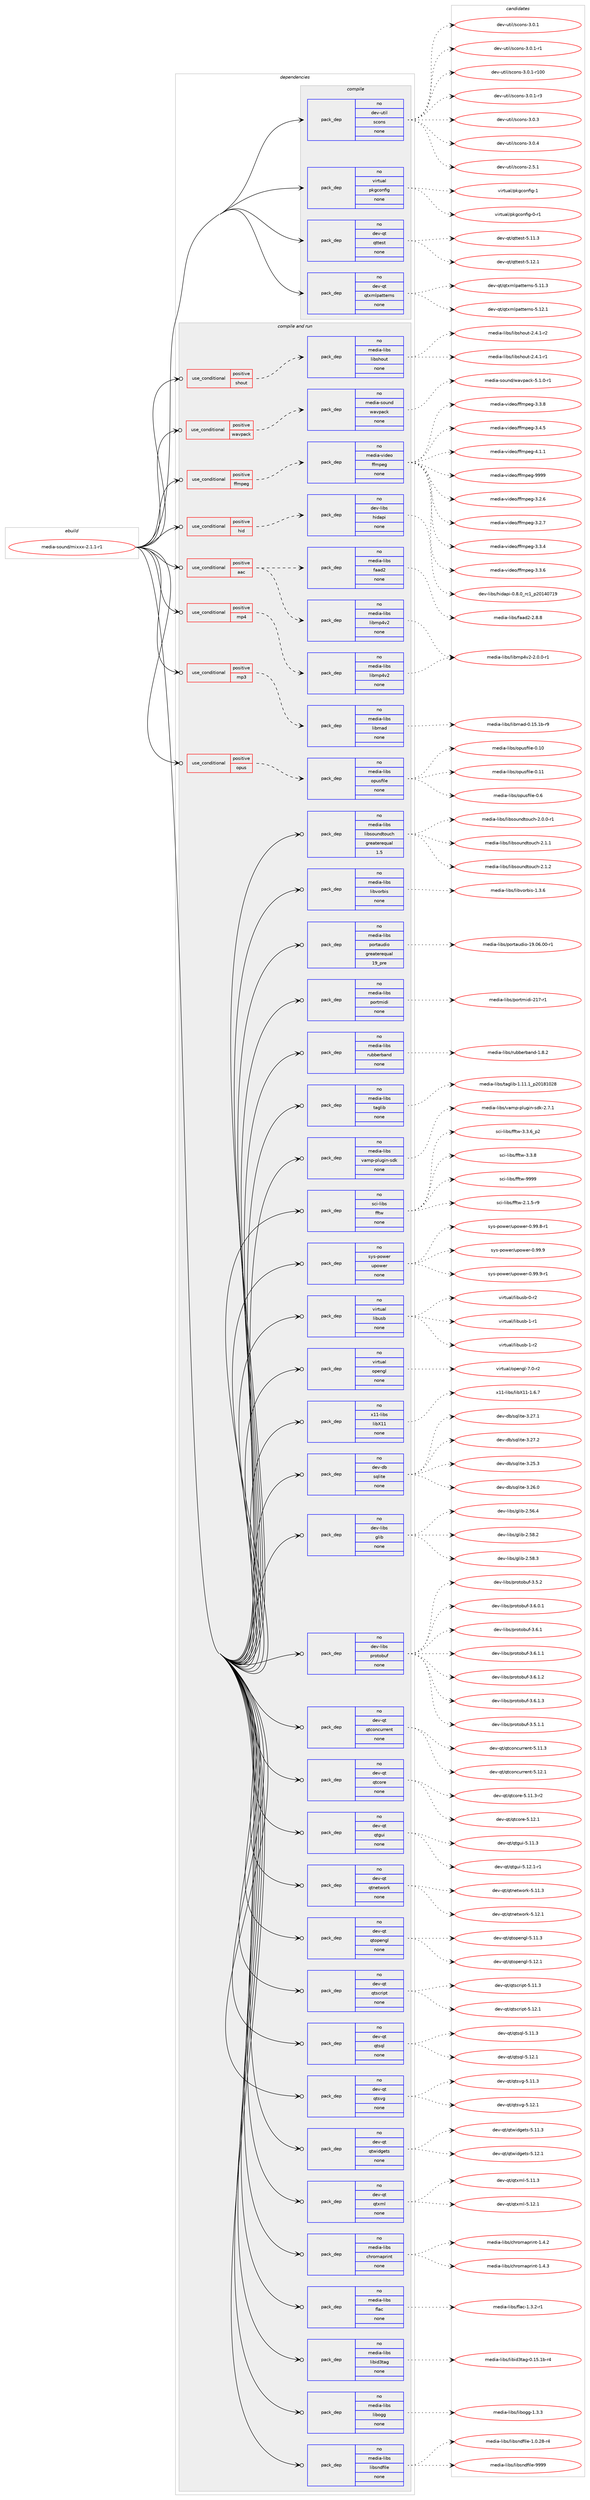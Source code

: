 digraph prolog {

# *************
# Graph options
# *************

newrank=true;
concentrate=true;
compound=true;
graph [rankdir=LR,fontname=Helvetica,fontsize=10,ranksep=1.5];#, ranksep=2.5, nodesep=0.2];
edge  [arrowhead=vee];
node  [fontname=Helvetica,fontsize=10];

# **********
# The ebuild
# **********

subgraph cluster_leftcol {
color=gray;
rank=same;
label=<<i>ebuild</i>>;
id [label="media-sound/mixxx-2.1.1-r1", color=red, width=4, href="../media-sound/mixxx-2.1.1-r1.svg"];
}

# ****************
# The dependencies
# ****************

subgraph cluster_midcol {
color=gray;
label=<<i>dependencies</i>>;
subgraph cluster_compile {
fillcolor="#eeeeee";
style=filled;
label=<<i>compile</i>>;
subgraph pack1163763 {
dependency1627506 [label=<<TABLE BORDER="0" CELLBORDER="1" CELLSPACING="0" CELLPADDING="4" WIDTH="220"><TR><TD ROWSPAN="6" CELLPADDING="30">pack_dep</TD></TR><TR><TD WIDTH="110">no</TD></TR><TR><TD>dev-qt</TD></TR><TR><TD>qttest</TD></TR><TR><TD>none</TD></TR><TR><TD></TD></TR></TABLE>>, shape=none, color=blue];
}
id:e -> dependency1627506:w [weight=20,style="solid",arrowhead="vee"];
subgraph pack1163764 {
dependency1627507 [label=<<TABLE BORDER="0" CELLBORDER="1" CELLSPACING="0" CELLPADDING="4" WIDTH="220"><TR><TD ROWSPAN="6" CELLPADDING="30">pack_dep</TD></TR><TR><TD WIDTH="110">no</TD></TR><TR><TD>dev-qt</TD></TR><TR><TD>qtxmlpatterns</TD></TR><TR><TD>none</TD></TR><TR><TD></TD></TR></TABLE>>, shape=none, color=blue];
}
id:e -> dependency1627507:w [weight=20,style="solid",arrowhead="vee"];
subgraph pack1163765 {
dependency1627508 [label=<<TABLE BORDER="0" CELLBORDER="1" CELLSPACING="0" CELLPADDING="4" WIDTH="220"><TR><TD ROWSPAN="6" CELLPADDING="30">pack_dep</TD></TR><TR><TD WIDTH="110">no</TD></TR><TR><TD>dev-util</TD></TR><TR><TD>scons</TD></TR><TR><TD>none</TD></TR><TR><TD></TD></TR></TABLE>>, shape=none, color=blue];
}
id:e -> dependency1627508:w [weight=20,style="solid",arrowhead="vee"];
subgraph pack1163766 {
dependency1627509 [label=<<TABLE BORDER="0" CELLBORDER="1" CELLSPACING="0" CELLPADDING="4" WIDTH="220"><TR><TD ROWSPAN="6" CELLPADDING="30">pack_dep</TD></TR><TR><TD WIDTH="110">no</TD></TR><TR><TD>virtual</TD></TR><TR><TD>pkgconfig</TD></TR><TR><TD>none</TD></TR><TR><TD></TD></TR></TABLE>>, shape=none, color=blue];
}
id:e -> dependency1627509:w [weight=20,style="solid",arrowhead="vee"];
}
subgraph cluster_compileandrun {
fillcolor="#eeeeee";
style=filled;
label=<<i>compile and run</i>>;
subgraph cond437466 {
dependency1627510 [label=<<TABLE BORDER="0" CELLBORDER="1" CELLSPACING="0" CELLPADDING="4"><TR><TD ROWSPAN="3" CELLPADDING="10">use_conditional</TD></TR><TR><TD>positive</TD></TR><TR><TD>aac</TD></TR></TABLE>>, shape=none, color=red];
subgraph pack1163767 {
dependency1627511 [label=<<TABLE BORDER="0" CELLBORDER="1" CELLSPACING="0" CELLPADDING="4" WIDTH="220"><TR><TD ROWSPAN="6" CELLPADDING="30">pack_dep</TD></TR><TR><TD WIDTH="110">no</TD></TR><TR><TD>media-libs</TD></TR><TR><TD>faad2</TD></TR><TR><TD>none</TD></TR><TR><TD></TD></TR></TABLE>>, shape=none, color=blue];
}
dependency1627510:e -> dependency1627511:w [weight=20,style="dashed",arrowhead="vee"];
subgraph pack1163768 {
dependency1627512 [label=<<TABLE BORDER="0" CELLBORDER="1" CELLSPACING="0" CELLPADDING="4" WIDTH="220"><TR><TD ROWSPAN="6" CELLPADDING="30">pack_dep</TD></TR><TR><TD WIDTH="110">no</TD></TR><TR><TD>media-libs</TD></TR><TR><TD>libmp4v2</TD></TR><TR><TD>none</TD></TR><TR><TD></TD></TR></TABLE>>, shape=none, color=blue];
}
dependency1627510:e -> dependency1627512:w [weight=20,style="dashed",arrowhead="vee"];
}
id:e -> dependency1627510:w [weight=20,style="solid",arrowhead="odotvee"];
subgraph cond437467 {
dependency1627513 [label=<<TABLE BORDER="0" CELLBORDER="1" CELLSPACING="0" CELLPADDING="4"><TR><TD ROWSPAN="3" CELLPADDING="10">use_conditional</TD></TR><TR><TD>positive</TD></TR><TR><TD>ffmpeg</TD></TR></TABLE>>, shape=none, color=red];
subgraph pack1163769 {
dependency1627514 [label=<<TABLE BORDER="0" CELLBORDER="1" CELLSPACING="0" CELLPADDING="4" WIDTH="220"><TR><TD ROWSPAN="6" CELLPADDING="30">pack_dep</TD></TR><TR><TD WIDTH="110">no</TD></TR><TR><TD>media-video</TD></TR><TR><TD>ffmpeg</TD></TR><TR><TD>none</TD></TR><TR><TD></TD></TR></TABLE>>, shape=none, color=blue];
}
dependency1627513:e -> dependency1627514:w [weight=20,style="dashed",arrowhead="vee"];
}
id:e -> dependency1627513:w [weight=20,style="solid",arrowhead="odotvee"];
subgraph cond437468 {
dependency1627515 [label=<<TABLE BORDER="0" CELLBORDER="1" CELLSPACING="0" CELLPADDING="4"><TR><TD ROWSPAN="3" CELLPADDING="10">use_conditional</TD></TR><TR><TD>positive</TD></TR><TR><TD>hid</TD></TR></TABLE>>, shape=none, color=red];
subgraph pack1163770 {
dependency1627516 [label=<<TABLE BORDER="0" CELLBORDER="1" CELLSPACING="0" CELLPADDING="4" WIDTH="220"><TR><TD ROWSPAN="6" CELLPADDING="30">pack_dep</TD></TR><TR><TD WIDTH="110">no</TD></TR><TR><TD>dev-libs</TD></TR><TR><TD>hidapi</TD></TR><TR><TD>none</TD></TR><TR><TD></TD></TR></TABLE>>, shape=none, color=blue];
}
dependency1627515:e -> dependency1627516:w [weight=20,style="dashed",arrowhead="vee"];
}
id:e -> dependency1627515:w [weight=20,style="solid",arrowhead="odotvee"];
subgraph cond437469 {
dependency1627517 [label=<<TABLE BORDER="0" CELLBORDER="1" CELLSPACING="0" CELLPADDING="4"><TR><TD ROWSPAN="3" CELLPADDING="10">use_conditional</TD></TR><TR><TD>positive</TD></TR><TR><TD>mp3</TD></TR></TABLE>>, shape=none, color=red];
subgraph pack1163771 {
dependency1627518 [label=<<TABLE BORDER="0" CELLBORDER="1" CELLSPACING="0" CELLPADDING="4" WIDTH="220"><TR><TD ROWSPAN="6" CELLPADDING="30">pack_dep</TD></TR><TR><TD WIDTH="110">no</TD></TR><TR><TD>media-libs</TD></TR><TR><TD>libmad</TD></TR><TR><TD>none</TD></TR><TR><TD></TD></TR></TABLE>>, shape=none, color=blue];
}
dependency1627517:e -> dependency1627518:w [weight=20,style="dashed",arrowhead="vee"];
}
id:e -> dependency1627517:w [weight=20,style="solid",arrowhead="odotvee"];
subgraph cond437470 {
dependency1627519 [label=<<TABLE BORDER="0" CELLBORDER="1" CELLSPACING="0" CELLPADDING="4"><TR><TD ROWSPAN="3" CELLPADDING="10">use_conditional</TD></TR><TR><TD>positive</TD></TR><TR><TD>mp4</TD></TR></TABLE>>, shape=none, color=red];
subgraph pack1163772 {
dependency1627520 [label=<<TABLE BORDER="0" CELLBORDER="1" CELLSPACING="0" CELLPADDING="4" WIDTH="220"><TR><TD ROWSPAN="6" CELLPADDING="30">pack_dep</TD></TR><TR><TD WIDTH="110">no</TD></TR><TR><TD>media-libs</TD></TR><TR><TD>libmp4v2</TD></TR><TR><TD>none</TD></TR><TR><TD></TD></TR></TABLE>>, shape=none, color=blue];
}
dependency1627519:e -> dependency1627520:w [weight=20,style="dashed",arrowhead="vee"];
}
id:e -> dependency1627519:w [weight=20,style="solid",arrowhead="odotvee"];
subgraph cond437471 {
dependency1627521 [label=<<TABLE BORDER="0" CELLBORDER="1" CELLSPACING="0" CELLPADDING="4"><TR><TD ROWSPAN="3" CELLPADDING="10">use_conditional</TD></TR><TR><TD>positive</TD></TR><TR><TD>opus</TD></TR></TABLE>>, shape=none, color=red];
subgraph pack1163773 {
dependency1627522 [label=<<TABLE BORDER="0" CELLBORDER="1" CELLSPACING="0" CELLPADDING="4" WIDTH="220"><TR><TD ROWSPAN="6" CELLPADDING="30">pack_dep</TD></TR><TR><TD WIDTH="110">no</TD></TR><TR><TD>media-libs</TD></TR><TR><TD>opusfile</TD></TR><TR><TD>none</TD></TR><TR><TD></TD></TR></TABLE>>, shape=none, color=blue];
}
dependency1627521:e -> dependency1627522:w [weight=20,style="dashed",arrowhead="vee"];
}
id:e -> dependency1627521:w [weight=20,style="solid",arrowhead="odotvee"];
subgraph cond437472 {
dependency1627523 [label=<<TABLE BORDER="0" CELLBORDER="1" CELLSPACING="0" CELLPADDING="4"><TR><TD ROWSPAN="3" CELLPADDING="10">use_conditional</TD></TR><TR><TD>positive</TD></TR><TR><TD>shout</TD></TR></TABLE>>, shape=none, color=red];
subgraph pack1163774 {
dependency1627524 [label=<<TABLE BORDER="0" CELLBORDER="1" CELLSPACING="0" CELLPADDING="4" WIDTH="220"><TR><TD ROWSPAN="6" CELLPADDING="30">pack_dep</TD></TR><TR><TD WIDTH="110">no</TD></TR><TR><TD>media-libs</TD></TR><TR><TD>libshout</TD></TR><TR><TD>none</TD></TR><TR><TD></TD></TR></TABLE>>, shape=none, color=blue];
}
dependency1627523:e -> dependency1627524:w [weight=20,style="dashed",arrowhead="vee"];
}
id:e -> dependency1627523:w [weight=20,style="solid",arrowhead="odotvee"];
subgraph cond437473 {
dependency1627525 [label=<<TABLE BORDER="0" CELLBORDER="1" CELLSPACING="0" CELLPADDING="4"><TR><TD ROWSPAN="3" CELLPADDING="10">use_conditional</TD></TR><TR><TD>positive</TD></TR><TR><TD>wavpack</TD></TR></TABLE>>, shape=none, color=red];
subgraph pack1163775 {
dependency1627526 [label=<<TABLE BORDER="0" CELLBORDER="1" CELLSPACING="0" CELLPADDING="4" WIDTH="220"><TR><TD ROWSPAN="6" CELLPADDING="30">pack_dep</TD></TR><TR><TD WIDTH="110">no</TD></TR><TR><TD>media-sound</TD></TR><TR><TD>wavpack</TD></TR><TR><TD>none</TD></TR><TR><TD></TD></TR></TABLE>>, shape=none, color=blue];
}
dependency1627525:e -> dependency1627526:w [weight=20,style="dashed",arrowhead="vee"];
}
id:e -> dependency1627525:w [weight=20,style="solid",arrowhead="odotvee"];
subgraph pack1163776 {
dependency1627527 [label=<<TABLE BORDER="0" CELLBORDER="1" CELLSPACING="0" CELLPADDING="4" WIDTH="220"><TR><TD ROWSPAN="6" CELLPADDING="30">pack_dep</TD></TR><TR><TD WIDTH="110">no</TD></TR><TR><TD>dev-db</TD></TR><TR><TD>sqlite</TD></TR><TR><TD>none</TD></TR><TR><TD></TD></TR></TABLE>>, shape=none, color=blue];
}
id:e -> dependency1627527:w [weight=20,style="solid",arrowhead="odotvee"];
subgraph pack1163777 {
dependency1627528 [label=<<TABLE BORDER="0" CELLBORDER="1" CELLSPACING="0" CELLPADDING="4" WIDTH="220"><TR><TD ROWSPAN="6" CELLPADDING="30">pack_dep</TD></TR><TR><TD WIDTH="110">no</TD></TR><TR><TD>dev-libs</TD></TR><TR><TD>glib</TD></TR><TR><TD>none</TD></TR><TR><TD></TD></TR></TABLE>>, shape=none, color=blue];
}
id:e -> dependency1627528:w [weight=20,style="solid",arrowhead="odotvee"];
subgraph pack1163778 {
dependency1627529 [label=<<TABLE BORDER="0" CELLBORDER="1" CELLSPACING="0" CELLPADDING="4" WIDTH="220"><TR><TD ROWSPAN="6" CELLPADDING="30">pack_dep</TD></TR><TR><TD WIDTH="110">no</TD></TR><TR><TD>dev-libs</TD></TR><TR><TD>protobuf</TD></TR><TR><TD>none</TD></TR><TR><TD></TD></TR></TABLE>>, shape=none, color=blue];
}
id:e -> dependency1627529:w [weight=20,style="solid",arrowhead="odotvee"];
subgraph pack1163779 {
dependency1627530 [label=<<TABLE BORDER="0" CELLBORDER="1" CELLSPACING="0" CELLPADDING="4" WIDTH="220"><TR><TD ROWSPAN="6" CELLPADDING="30">pack_dep</TD></TR><TR><TD WIDTH="110">no</TD></TR><TR><TD>dev-qt</TD></TR><TR><TD>qtconcurrent</TD></TR><TR><TD>none</TD></TR><TR><TD></TD></TR></TABLE>>, shape=none, color=blue];
}
id:e -> dependency1627530:w [weight=20,style="solid",arrowhead="odotvee"];
subgraph pack1163780 {
dependency1627531 [label=<<TABLE BORDER="0" CELLBORDER="1" CELLSPACING="0" CELLPADDING="4" WIDTH="220"><TR><TD ROWSPAN="6" CELLPADDING="30">pack_dep</TD></TR><TR><TD WIDTH="110">no</TD></TR><TR><TD>dev-qt</TD></TR><TR><TD>qtcore</TD></TR><TR><TD>none</TD></TR><TR><TD></TD></TR></TABLE>>, shape=none, color=blue];
}
id:e -> dependency1627531:w [weight=20,style="solid",arrowhead="odotvee"];
subgraph pack1163781 {
dependency1627532 [label=<<TABLE BORDER="0" CELLBORDER="1" CELLSPACING="0" CELLPADDING="4" WIDTH="220"><TR><TD ROWSPAN="6" CELLPADDING="30">pack_dep</TD></TR><TR><TD WIDTH="110">no</TD></TR><TR><TD>dev-qt</TD></TR><TR><TD>qtgui</TD></TR><TR><TD>none</TD></TR><TR><TD></TD></TR></TABLE>>, shape=none, color=blue];
}
id:e -> dependency1627532:w [weight=20,style="solid",arrowhead="odotvee"];
subgraph pack1163782 {
dependency1627533 [label=<<TABLE BORDER="0" CELLBORDER="1" CELLSPACING="0" CELLPADDING="4" WIDTH="220"><TR><TD ROWSPAN="6" CELLPADDING="30">pack_dep</TD></TR><TR><TD WIDTH="110">no</TD></TR><TR><TD>dev-qt</TD></TR><TR><TD>qtnetwork</TD></TR><TR><TD>none</TD></TR><TR><TD></TD></TR></TABLE>>, shape=none, color=blue];
}
id:e -> dependency1627533:w [weight=20,style="solid",arrowhead="odotvee"];
subgraph pack1163783 {
dependency1627534 [label=<<TABLE BORDER="0" CELLBORDER="1" CELLSPACING="0" CELLPADDING="4" WIDTH="220"><TR><TD ROWSPAN="6" CELLPADDING="30">pack_dep</TD></TR><TR><TD WIDTH="110">no</TD></TR><TR><TD>dev-qt</TD></TR><TR><TD>qtopengl</TD></TR><TR><TD>none</TD></TR><TR><TD></TD></TR></TABLE>>, shape=none, color=blue];
}
id:e -> dependency1627534:w [weight=20,style="solid",arrowhead="odotvee"];
subgraph pack1163784 {
dependency1627535 [label=<<TABLE BORDER="0" CELLBORDER="1" CELLSPACING="0" CELLPADDING="4" WIDTH="220"><TR><TD ROWSPAN="6" CELLPADDING="30">pack_dep</TD></TR><TR><TD WIDTH="110">no</TD></TR><TR><TD>dev-qt</TD></TR><TR><TD>qtscript</TD></TR><TR><TD>none</TD></TR><TR><TD></TD></TR></TABLE>>, shape=none, color=blue];
}
id:e -> dependency1627535:w [weight=20,style="solid",arrowhead="odotvee"];
subgraph pack1163785 {
dependency1627536 [label=<<TABLE BORDER="0" CELLBORDER="1" CELLSPACING="0" CELLPADDING="4" WIDTH="220"><TR><TD ROWSPAN="6" CELLPADDING="30">pack_dep</TD></TR><TR><TD WIDTH="110">no</TD></TR><TR><TD>dev-qt</TD></TR><TR><TD>qtsql</TD></TR><TR><TD>none</TD></TR><TR><TD></TD></TR></TABLE>>, shape=none, color=blue];
}
id:e -> dependency1627536:w [weight=20,style="solid",arrowhead="odotvee"];
subgraph pack1163786 {
dependency1627537 [label=<<TABLE BORDER="0" CELLBORDER="1" CELLSPACING="0" CELLPADDING="4" WIDTH="220"><TR><TD ROWSPAN="6" CELLPADDING="30">pack_dep</TD></TR><TR><TD WIDTH="110">no</TD></TR><TR><TD>dev-qt</TD></TR><TR><TD>qtsvg</TD></TR><TR><TD>none</TD></TR><TR><TD></TD></TR></TABLE>>, shape=none, color=blue];
}
id:e -> dependency1627537:w [weight=20,style="solid",arrowhead="odotvee"];
subgraph pack1163787 {
dependency1627538 [label=<<TABLE BORDER="0" CELLBORDER="1" CELLSPACING="0" CELLPADDING="4" WIDTH="220"><TR><TD ROWSPAN="6" CELLPADDING="30">pack_dep</TD></TR><TR><TD WIDTH="110">no</TD></TR><TR><TD>dev-qt</TD></TR><TR><TD>qtwidgets</TD></TR><TR><TD>none</TD></TR><TR><TD></TD></TR></TABLE>>, shape=none, color=blue];
}
id:e -> dependency1627538:w [weight=20,style="solid",arrowhead="odotvee"];
subgraph pack1163788 {
dependency1627539 [label=<<TABLE BORDER="0" CELLBORDER="1" CELLSPACING="0" CELLPADDING="4" WIDTH="220"><TR><TD ROWSPAN="6" CELLPADDING="30">pack_dep</TD></TR><TR><TD WIDTH="110">no</TD></TR><TR><TD>dev-qt</TD></TR><TR><TD>qtxml</TD></TR><TR><TD>none</TD></TR><TR><TD></TD></TR></TABLE>>, shape=none, color=blue];
}
id:e -> dependency1627539:w [weight=20,style="solid",arrowhead="odotvee"];
subgraph pack1163789 {
dependency1627540 [label=<<TABLE BORDER="0" CELLBORDER="1" CELLSPACING="0" CELLPADDING="4" WIDTH="220"><TR><TD ROWSPAN="6" CELLPADDING="30">pack_dep</TD></TR><TR><TD WIDTH="110">no</TD></TR><TR><TD>media-libs</TD></TR><TR><TD>chromaprint</TD></TR><TR><TD>none</TD></TR><TR><TD></TD></TR></TABLE>>, shape=none, color=blue];
}
id:e -> dependency1627540:w [weight=20,style="solid",arrowhead="odotvee"];
subgraph pack1163790 {
dependency1627541 [label=<<TABLE BORDER="0" CELLBORDER="1" CELLSPACING="0" CELLPADDING="4" WIDTH="220"><TR><TD ROWSPAN="6" CELLPADDING="30">pack_dep</TD></TR><TR><TD WIDTH="110">no</TD></TR><TR><TD>media-libs</TD></TR><TR><TD>flac</TD></TR><TR><TD>none</TD></TR><TR><TD></TD></TR></TABLE>>, shape=none, color=blue];
}
id:e -> dependency1627541:w [weight=20,style="solid",arrowhead="odotvee"];
subgraph pack1163791 {
dependency1627542 [label=<<TABLE BORDER="0" CELLBORDER="1" CELLSPACING="0" CELLPADDING="4" WIDTH="220"><TR><TD ROWSPAN="6" CELLPADDING="30">pack_dep</TD></TR><TR><TD WIDTH="110">no</TD></TR><TR><TD>media-libs</TD></TR><TR><TD>libid3tag</TD></TR><TR><TD>none</TD></TR><TR><TD></TD></TR></TABLE>>, shape=none, color=blue];
}
id:e -> dependency1627542:w [weight=20,style="solid",arrowhead="odotvee"];
subgraph pack1163792 {
dependency1627543 [label=<<TABLE BORDER="0" CELLBORDER="1" CELLSPACING="0" CELLPADDING="4" WIDTH="220"><TR><TD ROWSPAN="6" CELLPADDING="30">pack_dep</TD></TR><TR><TD WIDTH="110">no</TD></TR><TR><TD>media-libs</TD></TR><TR><TD>libogg</TD></TR><TR><TD>none</TD></TR><TR><TD></TD></TR></TABLE>>, shape=none, color=blue];
}
id:e -> dependency1627543:w [weight=20,style="solid",arrowhead="odotvee"];
subgraph pack1163793 {
dependency1627544 [label=<<TABLE BORDER="0" CELLBORDER="1" CELLSPACING="0" CELLPADDING="4" WIDTH="220"><TR><TD ROWSPAN="6" CELLPADDING="30">pack_dep</TD></TR><TR><TD WIDTH="110">no</TD></TR><TR><TD>media-libs</TD></TR><TR><TD>libsndfile</TD></TR><TR><TD>none</TD></TR><TR><TD></TD></TR></TABLE>>, shape=none, color=blue];
}
id:e -> dependency1627544:w [weight=20,style="solid",arrowhead="odotvee"];
subgraph pack1163794 {
dependency1627545 [label=<<TABLE BORDER="0" CELLBORDER="1" CELLSPACING="0" CELLPADDING="4" WIDTH="220"><TR><TD ROWSPAN="6" CELLPADDING="30">pack_dep</TD></TR><TR><TD WIDTH="110">no</TD></TR><TR><TD>media-libs</TD></TR><TR><TD>libsoundtouch</TD></TR><TR><TD>greaterequal</TD></TR><TR><TD>1.5</TD></TR></TABLE>>, shape=none, color=blue];
}
id:e -> dependency1627545:w [weight=20,style="solid",arrowhead="odotvee"];
subgraph pack1163795 {
dependency1627546 [label=<<TABLE BORDER="0" CELLBORDER="1" CELLSPACING="0" CELLPADDING="4" WIDTH="220"><TR><TD ROWSPAN="6" CELLPADDING="30">pack_dep</TD></TR><TR><TD WIDTH="110">no</TD></TR><TR><TD>media-libs</TD></TR><TR><TD>libvorbis</TD></TR><TR><TD>none</TD></TR><TR><TD></TD></TR></TABLE>>, shape=none, color=blue];
}
id:e -> dependency1627546:w [weight=20,style="solid",arrowhead="odotvee"];
subgraph pack1163796 {
dependency1627547 [label=<<TABLE BORDER="0" CELLBORDER="1" CELLSPACING="0" CELLPADDING="4" WIDTH="220"><TR><TD ROWSPAN="6" CELLPADDING="30">pack_dep</TD></TR><TR><TD WIDTH="110">no</TD></TR><TR><TD>media-libs</TD></TR><TR><TD>portaudio</TD></TR><TR><TD>greaterequal</TD></TR><TR><TD>19_pre</TD></TR></TABLE>>, shape=none, color=blue];
}
id:e -> dependency1627547:w [weight=20,style="solid",arrowhead="odotvee"];
subgraph pack1163797 {
dependency1627548 [label=<<TABLE BORDER="0" CELLBORDER="1" CELLSPACING="0" CELLPADDING="4" WIDTH="220"><TR><TD ROWSPAN="6" CELLPADDING="30">pack_dep</TD></TR><TR><TD WIDTH="110">no</TD></TR><TR><TD>media-libs</TD></TR><TR><TD>portmidi</TD></TR><TR><TD>none</TD></TR><TR><TD></TD></TR></TABLE>>, shape=none, color=blue];
}
id:e -> dependency1627548:w [weight=20,style="solid",arrowhead="odotvee"];
subgraph pack1163798 {
dependency1627549 [label=<<TABLE BORDER="0" CELLBORDER="1" CELLSPACING="0" CELLPADDING="4" WIDTH="220"><TR><TD ROWSPAN="6" CELLPADDING="30">pack_dep</TD></TR><TR><TD WIDTH="110">no</TD></TR><TR><TD>media-libs</TD></TR><TR><TD>rubberband</TD></TR><TR><TD>none</TD></TR><TR><TD></TD></TR></TABLE>>, shape=none, color=blue];
}
id:e -> dependency1627549:w [weight=20,style="solid",arrowhead="odotvee"];
subgraph pack1163799 {
dependency1627550 [label=<<TABLE BORDER="0" CELLBORDER="1" CELLSPACING="0" CELLPADDING="4" WIDTH="220"><TR><TD ROWSPAN="6" CELLPADDING="30">pack_dep</TD></TR><TR><TD WIDTH="110">no</TD></TR><TR><TD>media-libs</TD></TR><TR><TD>taglib</TD></TR><TR><TD>none</TD></TR><TR><TD></TD></TR></TABLE>>, shape=none, color=blue];
}
id:e -> dependency1627550:w [weight=20,style="solid",arrowhead="odotvee"];
subgraph pack1163800 {
dependency1627551 [label=<<TABLE BORDER="0" CELLBORDER="1" CELLSPACING="0" CELLPADDING="4" WIDTH="220"><TR><TD ROWSPAN="6" CELLPADDING="30">pack_dep</TD></TR><TR><TD WIDTH="110">no</TD></TR><TR><TD>media-libs</TD></TR><TR><TD>vamp-plugin-sdk</TD></TR><TR><TD>none</TD></TR><TR><TD></TD></TR></TABLE>>, shape=none, color=blue];
}
id:e -> dependency1627551:w [weight=20,style="solid",arrowhead="odotvee"];
subgraph pack1163801 {
dependency1627552 [label=<<TABLE BORDER="0" CELLBORDER="1" CELLSPACING="0" CELLPADDING="4" WIDTH="220"><TR><TD ROWSPAN="6" CELLPADDING="30">pack_dep</TD></TR><TR><TD WIDTH="110">no</TD></TR><TR><TD>sci-libs</TD></TR><TR><TD>fftw</TD></TR><TR><TD>none</TD></TR><TR><TD></TD></TR></TABLE>>, shape=none, color=blue];
}
id:e -> dependency1627552:w [weight=20,style="solid",arrowhead="odotvee"];
subgraph pack1163802 {
dependency1627553 [label=<<TABLE BORDER="0" CELLBORDER="1" CELLSPACING="0" CELLPADDING="4" WIDTH="220"><TR><TD ROWSPAN="6" CELLPADDING="30">pack_dep</TD></TR><TR><TD WIDTH="110">no</TD></TR><TR><TD>sys-power</TD></TR><TR><TD>upower</TD></TR><TR><TD>none</TD></TR><TR><TD></TD></TR></TABLE>>, shape=none, color=blue];
}
id:e -> dependency1627553:w [weight=20,style="solid",arrowhead="odotvee"];
subgraph pack1163803 {
dependency1627554 [label=<<TABLE BORDER="0" CELLBORDER="1" CELLSPACING="0" CELLPADDING="4" WIDTH="220"><TR><TD ROWSPAN="6" CELLPADDING="30">pack_dep</TD></TR><TR><TD WIDTH="110">no</TD></TR><TR><TD>virtual</TD></TR><TR><TD>libusb</TD></TR><TR><TD>none</TD></TR><TR><TD></TD></TR></TABLE>>, shape=none, color=blue];
}
id:e -> dependency1627554:w [weight=20,style="solid",arrowhead="odotvee"];
subgraph pack1163804 {
dependency1627555 [label=<<TABLE BORDER="0" CELLBORDER="1" CELLSPACING="0" CELLPADDING="4" WIDTH="220"><TR><TD ROWSPAN="6" CELLPADDING="30">pack_dep</TD></TR><TR><TD WIDTH="110">no</TD></TR><TR><TD>virtual</TD></TR><TR><TD>opengl</TD></TR><TR><TD>none</TD></TR><TR><TD></TD></TR></TABLE>>, shape=none, color=blue];
}
id:e -> dependency1627555:w [weight=20,style="solid",arrowhead="odotvee"];
subgraph pack1163805 {
dependency1627556 [label=<<TABLE BORDER="0" CELLBORDER="1" CELLSPACING="0" CELLPADDING="4" WIDTH="220"><TR><TD ROWSPAN="6" CELLPADDING="30">pack_dep</TD></TR><TR><TD WIDTH="110">no</TD></TR><TR><TD>x11-libs</TD></TR><TR><TD>libX11</TD></TR><TR><TD>none</TD></TR><TR><TD></TD></TR></TABLE>>, shape=none, color=blue];
}
id:e -> dependency1627556:w [weight=20,style="solid",arrowhead="odotvee"];
}
subgraph cluster_run {
fillcolor="#eeeeee";
style=filled;
label=<<i>run</i>>;
}
}

# **************
# The candidates
# **************

subgraph cluster_choices {
rank=same;
color=gray;
label=<<i>candidates</i>>;

subgraph choice1163763 {
color=black;
nodesep=1;
choice100101118451131164711311611610111511645534649494651 [label="dev-qt/qttest-5.11.3", color=red, width=4,href="../dev-qt/qttest-5.11.3.svg"];
choice100101118451131164711311611610111511645534649504649 [label="dev-qt/qttest-5.12.1", color=red, width=4,href="../dev-qt/qttest-5.12.1.svg"];
dependency1627506:e -> choice100101118451131164711311611610111511645534649494651:w [style=dotted,weight="100"];
dependency1627506:e -> choice100101118451131164711311611610111511645534649504649:w [style=dotted,weight="100"];
}
subgraph choice1163764 {
color=black;
nodesep=1;
choice10010111845113116471131161201091081129711611610111411011545534649494651 [label="dev-qt/qtxmlpatterns-5.11.3", color=red, width=4,href="../dev-qt/qtxmlpatterns-5.11.3.svg"];
choice10010111845113116471131161201091081129711611610111411011545534649504649 [label="dev-qt/qtxmlpatterns-5.12.1", color=red, width=4,href="../dev-qt/qtxmlpatterns-5.12.1.svg"];
dependency1627507:e -> choice10010111845113116471131161201091081129711611610111411011545534649494651:w [style=dotted,weight="100"];
dependency1627507:e -> choice10010111845113116471131161201091081129711611610111411011545534649504649:w [style=dotted,weight="100"];
}
subgraph choice1163765 {
color=black;
nodesep=1;
choice100101118451171161051084711599111110115455046534649 [label="dev-util/scons-2.5.1", color=red, width=4,href="../dev-util/scons-2.5.1.svg"];
choice100101118451171161051084711599111110115455146484649 [label="dev-util/scons-3.0.1", color=red, width=4,href="../dev-util/scons-3.0.1.svg"];
choice1001011184511711610510847115991111101154551464846494511449 [label="dev-util/scons-3.0.1-r1", color=red, width=4,href="../dev-util/scons-3.0.1-r1.svg"];
choice10010111845117116105108471159911111011545514648464945114494848 [label="dev-util/scons-3.0.1-r100", color=red, width=4,href="../dev-util/scons-3.0.1-r100.svg"];
choice1001011184511711610510847115991111101154551464846494511451 [label="dev-util/scons-3.0.1-r3", color=red, width=4,href="../dev-util/scons-3.0.1-r3.svg"];
choice100101118451171161051084711599111110115455146484651 [label="dev-util/scons-3.0.3", color=red, width=4,href="../dev-util/scons-3.0.3.svg"];
choice100101118451171161051084711599111110115455146484652 [label="dev-util/scons-3.0.4", color=red, width=4,href="../dev-util/scons-3.0.4.svg"];
dependency1627508:e -> choice100101118451171161051084711599111110115455046534649:w [style=dotted,weight="100"];
dependency1627508:e -> choice100101118451171161051084711599111110115455146484649:w [style=dotted,weight="100"];
dependency1627508:e -> choice1001011184511711610510847115991111101154551464846494511449:w [style=dotted,weight="100"];
dependency1627508:e -> choice10010111845117116105108471159911111011545514648464945114494848:w [style=dotted,weight="100"];
dependency1627508:e -> choice1001011184511711610510847115991111101154551464846494511451:w [style=dotted,weight="100"];
dependency1627508:e -> choice100101118451171161051084711599111110115455146484651:w [style=dotted,weight="100"];
dependency1627508:e -> choice100101118451171161051084711599111110115455146484652:w [style=dotted,weight="100"];
}
subgraph choice1163766 {
color=black;
nodesep=1;
choice11810511411611797108471121071039911111010210510345484511449 [label="virtual/pkgconfig-0-r1", color=red, width=4,href="../virtual/pkgconfig-0-r1.svg"];
choice1181051141161179710847112107103991111101021051034549 [label="virtual/pkgconfig-1", color=red, width=4,href="../virtual/pkgconfig-1.svg"];
dependency1627509:e -> choice11810511411611797108471121071039911111010210510345484511449:w [style=dotted,weight="100"];
dependency1627509:e -> choice1181051141161179710847112107103991111101021051034549:w [style=dotted,weight="100"];
}
subgraph choice1163767 {
color=black;
nodesep=1;
choice10910110010597451081059811547102979710050455046564656 [label="media-libs/faad2-2.8.8", color=red, width=4,href="../media-libs/faad2-2.8.8.svg"];
dependency1627511:e -> choice10910110010597451081059811547102979710050455046564656:w [style=dotted,weight="100"];
}
subgraph choice1163768 {
color=black;
nodesep=1;
choice109101100105974510810598115471081059810911252118504550464846484511449 [label="media-libs/libmp4v2-2.0.0-r1", color=red, width=4,href="../media-libs/libmp4v2-2.0.0-r1.svg"];
dependency1627512:e -> choice109101100105974510810598115471081059810911252118504550464846484511449:w [style=dotted,weight="100"];
}
subgraph choice1163769 {
color=black;
nodesep=1;
choice109101100105974511810510010111147102102109112101103455146504654 [label="media-video/ffmpeg-3.2.6", color=red, width=4,href="../media-video/ffmpeg-3.2.6.svg"];
choice109101100105974511810510010111147102102109112101103455146504655 [label="media-video/ffmpeg-3.2.7", color=red, width=4,href="../media-video/ffmpeg-3.2.7.svg"];
choice109101100105974511810510010111147102102109112101103455146514652 [label="media-video/ffmpeg-3.3.4", color=red, width=4,href="../media-video/ffmpeg-3.3.4.svg"];
choice109101100105974511810510010111147102102109112101103455146514654 [label="media-video/ffmpeg-3.3.6", color=red, width=4,href="../media-video/ffmpeg-3.3.6.svg"];
choice109101100105974511810510010111147102102109112101103455146514656 [label="media-video/ffmpeg-3.3.8", color=red, width=4,href="../media-video/ffmpeg-3.3.8.svg"];
choice109101100105974511810510010111147102102109112101103455146524653 [label="media-video/ffmpeg-3.4.5", color=red, width=4,href="../media-video/ffmpeg-3.4.5.svg"];
choice109101100105974511810510010111147102102109112101103455246494649 [label="media-video/ffmpeg-4.1.1", color=red, width=4,href="../media-video/ffmpeg-4.1.1.svg"];
choice1091011001059745118105100101111471021021091121011034557575757 [label="media-video/ffmpeg-9999", color=red, width=4,href="../media-video/ffmpeg-9999.svg"];
dependency1627514:e -> choice109101100105974511810510010111147102102109112101103455146504654:w [style=dotted,weight="100"];
dependency1627514:e -> choice109101100105974511810510010111147102102109112101103455146504655:w [style=dotted,weight="100"];
dependency1627514:e -> choice109101100105974511810510010111147102102109112101103455146514652:w [style=dotted,weight="100"];
dependency1627514:e -> choice109101100105974511810510010111147102102109112101103455146514654:w [style=dotted,weight="100"];
dependency1627514:e -> choice109101100105974511810510010111147102102109112101103455146514656:w [style=dotted,weight="100"];
dependency1627514:e -> choice109101100105974511810510010111147102102109112101103455146524653:w [style=dotted,weight="100"];
dependency1627514:e -> choice109101100105974511810510010111147102102109112101103455246494649:w [style=dotted,weight="100"];
dependency1627514:e -> choice1091011001059745118105100101111471021021091121011034557575757:w [style=dotted,weight="100"];
}
subgraph choice1163770 {
color=black;
nodesep=1;
choice10010111845108105981154710410510097112105454846564648951149949951125048495248554957 [label="dev-libs/hidapi-0.8.0_rc1_p20140719", color=red, width=4,href="../dev-libs/hidapi-0.8.0_rc1_p20140719.svg"];
dependency1627516:e -> choice10010111845108105981154710410510097112105454846564648951149949951125048495248554957:w [style=dotted,weight="100"];
}
subgraph choice1163771 {
color=black;
nodesep=1;
choice10910110010597451081059811547108105981099710045484649534649984511457 [label="media-libs/libmad-0.15.1b-r9", color=red, width=4,href="../media-libs/libmad-0.15.1b-r9.svg"];
dependency1627518:e -> choice10910110010597451081059811547108105981099710045484649534649984511457:w [style=dotted,weight="100"];
}
subgraph choice1163772 {
color=black;
nodesep=1;
choice109101100105974510810598115471081059810911252118504550464846484511449 [label="media-libs/libmp4v2-2.0.0-r1", color=red, width=4,href="../media-libs/libmp4v2-2.0.0-r1.svg"];
dependency1627520:e -> choice109101100105974510810598115471081059810911252118504550464846484511449:w [style=dotted,weight="100"];
}
subgraph choice1163773 {
color=black;
nodesep=1;
choice109101100105974510810598115471111121171151021051081014548464948 [label="media-libs/opusfile-0.10", color=red, width=4,href="../media-libs/opusfile-0.10.svg"];
choice109101100105974510810598115471111121171151021051081014548464949 [label="media-libs/opusfile-0.11", color=red, width=4,href="../media-libs/opusfile-0.11.svg"];
choice1091011001059745108105981154711111211711510210510810145484654 [label="media-libs/opusfile-0.6", color=red, width=4,href="../media-libs/opusfile-0.6.svg"];
dependency1627522:e -> choice109101100105974510810598115471111121171151021051081014548464948:w [style=dotted,weight="100"];
dependency1627522:e -> choice109101100105974510810598115471111121171151021051081014548464949:w [style=dotted,weight="100"];
dependency1627522:e -> choice1091011001059745108105981154711111211711510210510810145484654:w [style=dotted,weight="100"];
}
subgraph choice1163774 {
color=black;
nodesep=1;
choice10910110010597451081059811547108105981151041111171164550465246494511449 [label="media-libs/libshout-2.4.1-r1", color=red, width=4,href="../media-libs/libshout-2.4.1-r1.svg"];
choice10910110010597451081059811547108105981151041111171164550465246494511450 [label="media-libs/libshout-2.4.1-r2", color=red, width=4,href="../media-libs/libshout-2.4.1-r2.svg"];
dependency1627524:e -> choice10910110010597451081059811547108105981151041111171164550465246494511449:w [style=dotted,weight="100"];
dependency1627524:e -> choice10910110010597451081059811547108105981151041111171164550465246494511450:w [style=dotted,weight="100"];
}
subgraph choice1163775 {
color=black;
nodesep=1;
choice1091011001059745115111117110100471199711811297991074553464946484511449 [label="media-sound/wavpack-5.1.0-r1", color=red, width=4,href="../media-sound/wavpack-5.1.0-r1.svg"];
dependency1627526:e -> choice1091011001059745115111117110100471199711811297991074553464946484511449:w [style=dotted,weight="100"];
}
subgraph choice1163776 {
color=black;
nodesep=1;
choice10010111845100984711511310810511610145514650534651 [label="dev-db/sqlite-3.25.3", color=red, width=4,href="../dev-db/sqlite-3.25.3.svg"];
choice10010111845100984711511310810511610145514650544648 [label="dev-db/sqlite-3.26.0", color=red, width=4,href="../dev-db/sqlite-3.26.0.svg"];
choice10010111845100984711511310810511610145514650554649 [label="dev-db/sqlite-3.27.1", color=red, width=4,href="../dev-db/sqlite-3.27.1.svg"];
choice10010111845100984711511310810511610145514650554650 [label="dev-db/sqlite-3.27.2", color=red, width=4,href="../dev-db/sqlite-3.27.2.svg"];
dependency1627527:e -> choice10010111845100984711511310810511610145514650534651:w [style=dotted,weight="100"];
dependency1627527:e -> choice10010111845100984711511310810511610145514650544648:w [style=dotted,weight="100"];
dependency1627527:e -> choice10010111845100984711511310810511610145514650554649:w [style=dotted,weight="100"];
dependency1627527:e -> choice10010111845100984711511310810511610145514650554650:w [style=dotted,weight="100"];
}
subgraph choice1163777 {
color=black;
nodesep=1;
choice1001011184510810598115471031081059845504653544652 [label="dev-libs/glib-2.56.4", color=red, width=4,href="../dev-libs/glib-2.56.4.svg"];
choice1001011184510810598115471031081059845504653564650 [label="dev-libs/glib-2.58.2", color=red, width=4,href="../dev-libs/glib-2.58.2.svg"];
choice1001011184510810598115471031081059845504653564651 [label="dev-libs/glib-2.58.3", color=red, width=4,href="../dev-libs/glib-2.58.3.svg"];
dependency1627528:e -> choice1001011184510810598115471031081059845504653544652:w [style=dotted,weight="100"];
dependency1627528:e -> choice1001011184510810598115471031081059845504653564650:w [style=dotted,weight="100"];
dependency1627528:e -> choice1001011184510810598115471031081059845504653564651:w [style=dotted,weight="100"];
}
subgraph choice1163778 {
color=black;
nodesep=1;
choice100101118451081059811547112114111116111981171024551465346494649 [label="dev-libs/protobuf-3.5.1.1", color=red, width=4,href="../dev-libs/protobuf-3.5.1.1.svg"];
choice10010111845108105981154711211411111611198117102455146534650 [label="dev-libs/protobuf-3.5.2", color=red, width=4,href="../dev-libs/protobuf-3.5.2.svg"];
choice100101118451081059811547112114111116111981171024551465446484649 [label="dev-libs/protobuf-3.6.0.1", color=red, width=4,href="../dev-libs/protobuf-3.6.0.1.svg"];
choice10010111845108105981154711211411111611198117102455146544649 [label="dev-libs/protobuf-3.6.1", color=red, width=4,href="../dev-libs/protobuf-3.6.1.svg"];
choice100101118451081059811547112114111116111981171024551465446494649 [label="dev-libs/protobuf-3.6.1.1", color=red, width=4,href="../dev-libs/protobuf-3.6.1.1.svg"];
choice100101118451081059811547112114111116111981171024551465446494650 [label="dev-libs/protobuf-3.6.1.2", color=red, width=4,href="../dev-libs/protobuf-3.6.1.2.svg"];
choice100101118451081059811547112114111116111981171024551465446494651 [label="dev-libs/protobuf-3.6.1.3", color=red, width=4,href="../dev-libs/protobuf-3.6.1.3.svg"];
dependency1627529:e -> choice100101118451081059811547112114111116111981171024551465346494649:w [style=dotted,weight="100"];
dependency1627529:e -> choice10010111845108105981154711211411111611198117102455146534650:w [style=dotted,weight="100"];
dependency1627529:e -> choice100101118451081059811547112114111116111981171024551465446484649:w [style=dotted,weight="100"];
dependency1627529:e -> choice10010111845108105981154711211411111611198117102455146544649:w [style=dotted,weight="100"];
dependency1627529:e -> choice100101118451081059811547112114111116111981171024551465446494649:w [style=dotted,weight="100"];
dependency1627529:e -> choice100101118451081059811547112114111116111981171024551465446494650:w [style=dotted,weight="100"];
dependency1627529:e -> choice100101118451081059811547112114111116111981171024551465446494651:w [style=dotted,weight="100"];
}
subgraph choice1163779 {
color=black;
nodesep=1;
choice1001011184511311647113116991111109911711411410111011645534649494651 [label="dev-qt/qtconcurrent-5.11.3", color=red, width=4,href="../dev-qt/qtconcurrent-5.11.3.svg"];
choice1001011184511311647113116991111109911711411410111011645534649504649 [label="dev-qt/qtconcurrent-5.12.1", color=red, width=4,href="../dev-qt/qtconcurrent-5.12.1.svg"];
dependency1627530:e -> choice1001011184511311647113116991111109911711411410111011645534649494651:w [style=dotted,weight="100"];
dependency1627530:e -> choice1001011184511311647113116991111109911711411410111011645534649504649:w [style=dotted,weight="100"];
}
subgraph choice1163780 {
color=black;
nodesep=1;
choice100101118451131164711311699111114101455346494946514511450 [label="dev-qt/qtcore-5.11.3-r2", color=red, width=4,href="../dev-qt/qtcore-5.11.3-r2.svg"];
choice10010111845113116471131169911111410145534649504649 [label="dev-qt/qtcore-5.12.1", color=red, width=4,href="../dev-qt/qtcore-5.12.1.svg"];
dependency1627531:e -> choice100101118451131164711311699111114101455346494946514511450:w [style=dotted,weight="100"];
dependency1627531:e -> choice10010111845113116471131169911111410145534649504649:w [style=dotted,weight="100"];
}
subgraph choice1163781 {
color=black;
nodesep=1;
choice100101118451131164711311610311710545534649494651 [label="dev-qt/qtgui-5.11.3", color=red, width=4,href="../dev-qt/qtgui-5.11.3.svg"];
choice1001011184511311647113116103117105455346495046494511449 [label="dev-qt/qtgui-5.12.1-r1", color=red, width=4,href="../dev-qt/qtgui-5.12.1-r1.svg"];
dependency1627532:e -> choice100101118451131164711311610311710545534649494651:w [style=dotted,weight="100"];
dependency1627532:e -> choice1001011184511311647113116103117105455346495046494511449:w [style=dotted,weight="100"];
}
subgraph choice1163782 {
color=black;
nodesep=1;
choice100101118451131164711311611010111611911111410745534649494651 [label="dev-qt/qtnetwork-5.11.3", color=red, width=4,href="../dev-qt/qtnetwork-5.11.3.svg"];
choice100101118451131164711311611010111611911111410745534649504649 [label="dev-qt/qtnetwork-5.12.1", color=red, width=4,href="../dev-qt/qtnetwork-5.12.1.svg"];
dependency1627533:e -> choice100101118451131164711311611010111611911111410745534649494651:w [style=dotted,weight="100"];
dependency1627533:e -> choice100101118451131164711311611010111611911111410745534649504649:w [style=dotted,weight="100"];
}
subgraph choice1163783 {
color=black;
nodesep=1;
choice100101118451131164711311611111210111010310845534649494651 [label="dev-qt/qtopengl-5.11.3", color=red, width=4,href="../dev-qt/qtopengl-5.11.3.svg"];
choice100101118451131164711311611111210111010310845534649504649 [label="dev-qt/qtopengl-5.12.1", color=red, width=4,href="../dev-qt/qtopengl-5.12.1.svg"];
dependency1627534:e -> choice100101118451131164711311611111210111010310845534649494651:w [style=dotted,weight="100"];
dependency1627534:e -> choice100101118451131164711311611111210111010310845534649504649:w [style=dotted,weight="100"];
}
subgraph choice1163784 {
color=black;
nodesep=1;
choice10010111845113116471131161159911410511211645534649494651 [label="dev-qt/qtscript-5.11.3", color=red, width=4,href="../dev-qt/qtscript-5.11.3.svg"];
choice10010111845113116471131161159911410511211645534649504649 [label="dev-qt/qtscript-5.12.1", color=red, width=4,href="../dev-qt/qtscript-5.12.1.svg"];
dependency1627535:e -> choice10010111845113116471131161159911410511211645534649494651:w [style=dotted,weight="100"];
dependency1627535:e -> choice10010111845113116471131161159911410511211645534649504649:w [style=dotted,weight="100"];
}
subgraph choice1163785 {
color=black;
nodesep=1;
choice100101118451131164711311611511310845534649494651 [label="dev-qt/qtsql-5.11.3", color=red, width=4,href="../dev-qt/qtsql-5.11.3.svg"];
choice100101118451131164711311611511310845534649504649 [label="dev-qt/qtsql-5.12.1", color=red, width=4,href="../dev-qt/qtsql-5.12.1.svg"];
dependency1627536:e -> choice100101118451131164711311611511310845534649494651:w [style=dotted,weight="100"];
dependency1627536:e -> choice100101118451131164711311611511310845534649504649:w [style=dotted,weight="100"];
}
subgraph choice1163786 {
color=black;
nodesep=1;
choice100101118451131164711311611511810345534649494651 [label="dev-qt/qtsvg-5.11.3", color=red, width=4,href="../dev-qt/qtsvg-5.11.3.svg"];
choice100101118451131164711311611511810345534649504649 [label="dev-qt/qtsvg-5.12.1", color=red, width=4,href="../dev-qt/qtsvg-5.12.1.svg"];
dependency1627537:e -> choice100101118451131164711311611511810345534649494651:w [style=dotted,weight="100"];
dependency1627537:e -> choice100101118451131164711311611511810345534649504649:w [style=dotted,weight="100"];
}
subgraph choice1163787 {
color=black;
nodesep=1;
choice100101118451131164711311611910510010310111611545534649494651 [label="dev-qt/qtwidgets-5.11.3", color=red, width=4,href="../dev-qt/qtwidgets-5.11.3.svg"];
choice100101118451131164711311611910510010310111611545534649504649 [label="dev-qt/qtwidgets-5.12.1", color=red, width=4,href="../dev-qt/qtwidgets-5.12.1.svg"];
dependency1627538:e -> choice100101118451131164711311611910510010310111611545534649494651:w [style=dotted,weight="100"];
dependency1627538:e -> choice100101118451131164711311611910510010310111611545534649504649:w [style=dotted,weight="100"];
}
subgraph choice1163788 {
color=black;
nodesep=1;
choice100101118451131164711311612010910845534649494651 [label="dev-qt/qtxml-5.11.3", color=red, width=4,href="../dev-qt/qtxml-5.11.3.svg"];
choice100101118451131164711311612010910845534649504649 [label="dev-qt/qtxml-5.12.1", color=red, width=4,href="../dev-qt/qtxml-5.12.1.svg"];
dependency1627539:e -> choice100101118451131164711311612010910845534649494651:w [style=dotted,weight="100"];
dependency1627539:e -> choice100101118451131164711311612010910845534649504649:w [style=dotted,weight="100"];
}
subgraph choice1163789 {
color=black;
nodesep=1;
choice109101100105974510810598115479910411411110997112114105110116454946524650 [label="media-libs/chromaprint-1.4.2", color=red, width=4,href="../media-libs/chromaprint-1.4.2.svg"];
choice109101100105974510810598115479910411411110997112114105110116454946524651 [label="media-libs/chromaprint-1.4.3", color=red, width=4,href="../media-libs/chromaprint-1.4.3.svg"];
dependency1627540:e -> choice109101100105974510810598115479910411411110997112114105110116454946524650:w [style=dotted,weight="100"];
dependency1627540:e -> choice109101100105974510810598115479910411411110997112114105110116454946524651:w [style=dotted,weight="100"];
}
subgraph choice1163790 {
color=black;
nodesep=1;
choice1091011001059745108105981154710210897994549465146504511449 [label="media-libs/flac-1.3.2-r1", color=red, width=4,href="../media-libs/flac-1.3.2-r1.svg"];
dependency1627541:e -> choice1091011001059745108105981154710210897994549465146504511449:w [style=dotted,weight="100"];
}
subgraph choice1163791 {
color=black;
nodesep=1;
choice1091011001059745108105981154710810598105100511169710345484649534649984511452 [label="media-libs/libid3tag-0.15.1b-r4", color=red, width=4,href="../media-libs/libid3tag-0.15.1b-r4.svg"];
dependency1627542:e -> choice1091011001059745108105981154710810598105100511169710345484649534649984511452:w [style=dotted,weight="100"];
}
subgraph choice1163792 {
color=black;
nodesep=1;
choice1091011001059745108105981154710810598111103103454946514651 [label="media-libs/libogg-1.3.3", color=red, width=4,href="../media-libs/libogg-1.3.3.svg"];
dependency1627543:e -> choice1091011001059745108105981154710810598111103103454946514651:w [style=dotted,weight="100"];
}
subgraph choice1163793 {
color=black;
nodesep=1;
choice1091011001059745108105981154710810598115110100102105108101454946484650564511452 [label="media-libs/libsndfile-1.0.28-r4", color=red, width=4,href="../media-libs/libsndfile-1.0.28-r4.svg"];
choice10910110010597451081059811547108105981151101001021051081014557575757 [label="media-libs/libsndfile-9999", color=red, width=4,href="../media-libs/libsndfile-9999.svg"];
dependency1627544:e -> choice1091011001059745108105981154710810598115110100102105108101454946484650564511452:w [style=dotted,weight="100"];
dependency1627544:e -> choice10910110010597451081059811547108105981151101001021051081014557575757:w [style=dotted,weight="100"];
}
subgraph choice1163794 {
color=black;
nodesep=1;
choice1091011001059745108105981154710810598115111117110100116111117991044550464846484511449 [label="media-libs/libsoundtouch-2.0.0-r1", color=red, width=4,href="../media-libs/libsoundtouch-2.0.0-r1.svg"];
choice109101100105974510810598115471081059811511111711010011611111799104455046494649 [label="media-libs/libsoundtouch-2.1.1", color=red, width=4,href="../media-libs/libsoundtouch-2.1.1.svg"];
choice109101100105974510810598115471081059811511111711010011611111799104455046494650 [label="media-libs/libsoundtouch-2.1.2", color=red, width=4,href="../media-libs/libsoundtouch-2.1.2.svg"];
dependency1627545:e -> choice1091011001059745108105981154710810598115111117110100116111117991044550464846484511449:w [style=dotted,weight="100"];
dependency1627545:e -> choice109101100105974510810598115471081059811511111711010011611111799104455046494649:w [style=dotted,weight="100"];
dependency1627545:e -> choice109101100105974510810598115471081059811511111711010011611111799104455046494650:w [style=dotted,weight="100"];
}
subgraph choice1163795 {
color=black;
nodesep=1;
choice109101100105974510810598115471081059811811111498105115454946514654 [label="media-libs/libvorbis-1.3.6", color=red, width=4,href="../media-libs/libvorbis-1.3.6.svg"];
dependency1627546:e -> choice109101100105974510810598115471081059811811111498105115454946514654:w [style=dotted,weight="100"];
}
subgraph choice1163796 {
color=black;
nodesep=1;
choice10910110010597451081059811547112111114116971171001051114549574648544648484511449 [label="media-libs/portaudio-19.06.00-r1", color=red, width=4,href="../media-libs/portaudio-19.06.00-r1.svg"];
dependency1627547:e -> choice10910110010597451081059811547112111114116971171001051114549574648544648484511449:w [style=dotted,weight="100"];
}
subgraph choice1163797 {
color=black;
nodesep=1;
choice10910110010597451081059811547112111114116109105100105455049554511449 [label="media-libs/portmidi-217-r1", color=red, width=4,href="../media-libs/portmidi-217-r1.svg"];
dependency1627548:e -> choice10910110010597451081059811547112111114116109105100105455049554511449:w [style=dotted,weight="100"];
}
subgraph choice1163798 {
color=black;
nodesep=1;
choice1091011001059745108105981154711411798981011149897110100454946564650 [label="media-libs/rubberband-1.8.2", color=red, width=4,href="../media-libs/rubberband-1.8.2.svg"];
dependency1627549:e -> choice1091011001059745108105981154711411798981011149897110100454946564650:w [style=dotted,weight="100"];
}
subgraph choice1163799 {
color=black;
nodesep=1;
choice10910110010597451081059811547116971031081059845494649494649951125048495649485056 [label="media-libs/taglib-1.11.1_p20181028", color=red, width=4,href="../media-libs/taglib-1.11.1_p20181028.svg"];
dependency1627550:e -> choice10910110010597451081059811547116971031081059845494649494649951125048495649485056:w [style=dotted,weight="100"];
}
subgraph choice1163800 {
color=black;
nodesep=1;
choice10910110010597451081059811547118971091124511210811710310511045115100107455046554649 [label="media-libs/vamp-plugin-sdk-2.7.1", color=red, width=4,href="../media-libs/vamp-plugin-sdk-2.7.1.svg"];
dependency1627551:e -> choice10910110010597451081059811547118971091124511210811710310511045115100107455046554649:w [style=dotted,weight="100"];
}
subgraph choice1163801 {
color=black;
nodesep=1;
choice115991054510810598115471021021161194550464946534511457 [label="sci-libs/fftw-2.1.5-r9", color=red, width=4,href="../sci-libs/fftw-2.1.5-r9.svg"];
choice115991054510810598115471021021161194551465146549511250 [label="sci-libs/fftw-3.3.6_p2", color=red, width=4,href="../sci-libs/fftw-3.3.6_p2.svg"];
choice11599105451081059811547102102116119455146514656 [label="sci-libs/fftw-3.3.8", color=red, width=4,href="../sci-libs/fftw-3.3.8.svg"];
choice115991054510810598115471021021161194557575757 [label="sci-libs/fftw-9999", color=red, width=4,href="../sci-libs/fftw-9999.svg"];
dependency1627552:e -> choice115991054510810598115471021021161194550464946534511457:w [style=dotted,weight="100"];
dependency1627552:e -> choice115991054510810598115471021021161194551465146549511250:w [style=dotted,weight="100"];
dependency1627552:e -> choice11599105451081059811547102102116119455146514656:w [style=dotted,weight="100"];
dependency1627552:e -> choice115991054510810598115471021021161194557575757:w [style=dotted,weight="100"];
}
subgraph choice1163802 {
color=black;
nodesep=1;
choice1151211154511211111910111447117112111119101114454846575746564511449 [label="sys-power/upower-0.99.8-r1", color=red, width=4,href="../sys-power/upower-0.99.8-r1.svg"];
choice115121115451121111191011144711711211111910111445484657574657 [label="sys-power/upower-0.99.9", color=red, width=4,href="../sys-power/upower-0.99.9.svg"];
choice1151211154511211111910111447117112111119101114454846575746574511449 [label="sys-power/upower-0.99.9-r1", color=red, width=4,href="../sys-power/upower-0.99.9-r1.svg"];
dependency1627553:e -> choice1151211154511211111910111447117112111119101114454846575746564511449:w [style=dotted,weight="100"];
dependency1627553:e -> choice115121115451121111191011144711711211111910111445484657574657:w [style=dotted,weight="100"];
dependency1627553:e -> choice1151211154511211111910111447117112111119101114454846575746574511449:w [style=dotted,weight="100"];
}
subgraph choice1163803 {
color=black;
nodesep=1;
choice1181051141161179710847108105981171159845484511450 [label="virtual/libusb-0-r2", color=red, width=4,href="../virtual/libusb-0-r2.svg"];
choice1181051141161179710847108105981171159845494511449 [label="virtual/libusb-1-r1", color=red, width=4,href="../virtual/libusb-1-r1.svg"];
choice1181051141161179710847108105981171159845494511450 [label="virtual/libusb-1-r2", color=red, width=4,href="../virtual/libusb-1-r2.svg"];
dependency1627554:e -> choice1181051141161179710847108105981171159845484511450:w [style=dotted,weight="100"];
dependency1627554:e -> choice1181051141161179710847108105981171159845494511449:w [style=dotted,weight="100"];
dependency1627554:e -> choice1181051141161179710847108105981171159845494511450:w [style=dotted,weight="100"];
}
subgraph choice1163804 {
color=black;
nodesep=1;
choice1181051141161179710847111112101110103108455546484511450 [label="virtual/opengl-7.0-r2", color=red, width=4,href="../virtual/opengl-7.0-r2.svg"];
dependency1627555:e -> choice1181051141161179710847111112101110103108455546484511450:w [style=dotted,weight="100"];
}
subgraph choice1163805 {
color=black;
nodesep=1;
choice120494945108105981154710810598884949454946544655 [label="x11-libs/libX11-1.6.7", color=red, width=4,href="../x11-libs/libX11-1.6.7.svg"];
dependency1627556:e -> choice120494945108105981154710810598884949454946544655:w [style=dotted,weight="100"];
}
}

}
